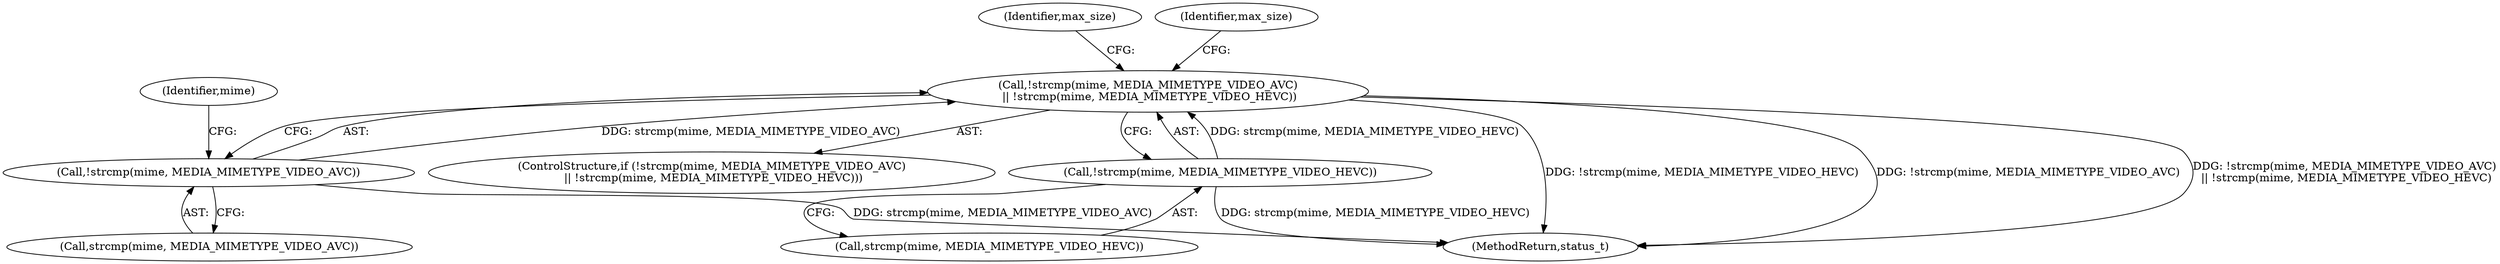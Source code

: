 digraph "0_Android_8a3a2f6ea7defe1a81bb32b3c9f3537f84749b9d@API" {
"1002355" [label="(Call,!strcmp(mime, MEDIA_MIMETYPE_VIDEO_AVC)\n || !strcmp(mime, MEDIA_MIMETYPE_VIDEO_HEVC))"];
"1002356" [label="(Call,!strcmp(mime, MEDIA_MIMETYPE_VIDEO_AVC))"];
"1002360" [label="(Call,!strcmp(mime, MEDIA_MIMETYPE_VIDEO_HEVC))"];
"1002355" [label="(Call,!strcmp(mime, MEDIA_MIMETYPE_VIDEO_AVC)\n || !strcmp(mime, MEDIA_MIMETYPE_VIDEO_HEVC))"];
"1002354" [label="(ControlStructure,if (!strcmp(mime, MEDIA_MIMETYPE_VIDEO_AVC)\n || !strcmp(mime, MEDIA_MIMETYPE_VIDEO_HEVC)))"];
"1002361" [label="(Call,strcmp(mime, MEDIA_MIMETYPE_VIDEO_HEVC))"];
"1003923" [label="(MethodReturn,status_t)"];
"1002383" [label="(Identifier,max_size)"];
"1002356" [label="(Call,!strcmp(mime, MEDIA_MIMETYPE_VIDEO_AVC))"];
"1002362" [label="(Identifier,mime)"];
"1002366" [label="(Identifier,max_size)"];
"1002357" [label="(Call,strcmp(mime, MEDIA_MIMETYPE_VIDEO_AVC))"];
"1002360" [label="(Call,!strcmp(mime, MEDIA_MIMETYPE_VIDEO_HEVC))"];
"1002355" -> "1002354"  [label="AST: "];
"1002355" -> "1002356"  [label="CFG: "];
"1002355" -> "1002360"  [label="CFG: "];
"1002356" -> "1002355"  [label="AST: "];
"1002360" -> "1002355"  [label="AST: "];
"1002366" -> "1002355"  [label="CFG: "];
"1002383" -> "1002355"  [label="CFG: "];
"1002355" -> "1003923"  [label="DDG: !strcmp(mime, MEDIA_MIMETYPE_VIDEO_HEVC)"];
"1002355" -> "1003923"  [label="DDG: !strcmp(mime, MEDIA_MIMETYPE_VIDEO_AVC)"];
"1002355" -> "1003923"  [label="DDG: !strcmp(mime, MEDIA_MIMETYPE_VIDEO_AVC)\n || !strcmp(mime, MEDIA_MIMETYPE_VIDEO_HEVC)"];
"1002356" -> "1002355"  [label="DDG: strcmp(mime, MEDIA_MIMETYPE_VIDEO_AVC)"];
"1002360" -> "1002355"  [label="DDG: strcmp(mime, MEDIA_MIMETYPE_VIDEO_HEVC)"];
"1002356" -> "1002357"  [label="CFG: "];
"1002357" -> "1002356"  [label="AST: "];
"1002362" -> "1002356"  [label="CFG: "];
"1002356" -> "1003923"  [label="DDG: strcmp(mime, MEDIA_MIMETYPE_VIDEO_AVC)"];
"1002360" -> "1002361"  [label="CFG: "];
"1002361" -> "1002360"  [label="AST: "];
"1002360" -> "1003923"  [label="DDG: strcmp(mime, MEDIA_MIMETYPE_VIDEO_HEVC)"];
}
